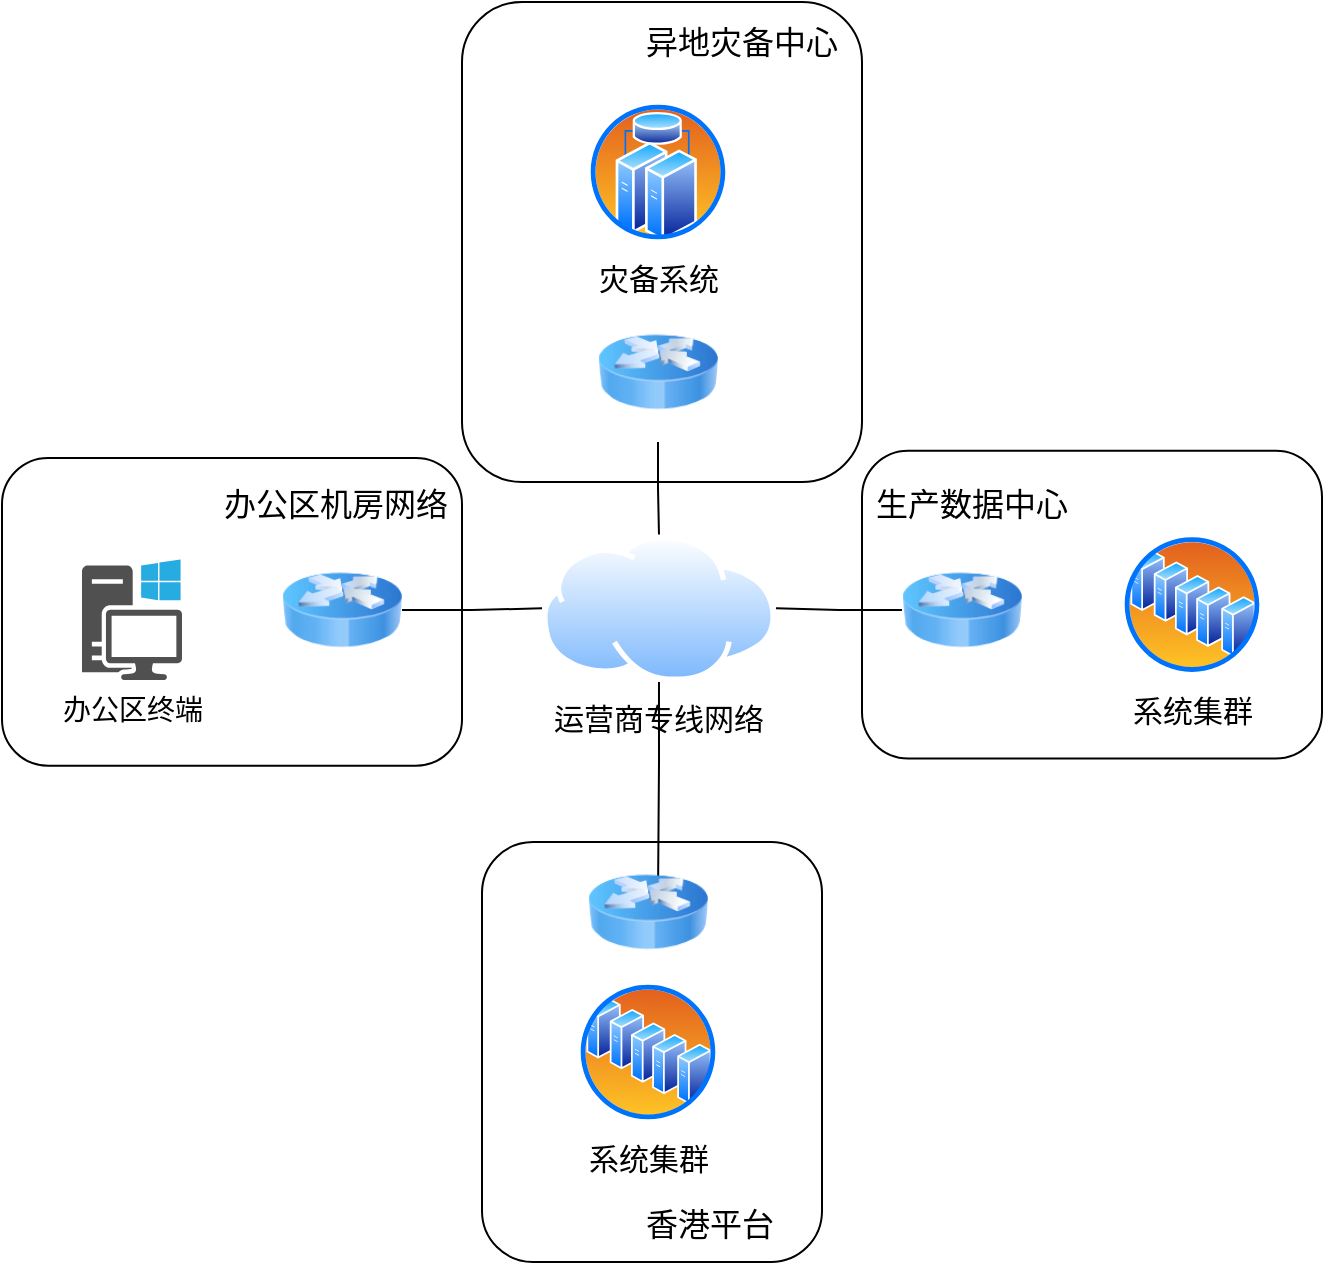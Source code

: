 <mxfile version="24.0.6" type="github">
  <diagram name="第 1 页" id="hfofDpsRbp_3FvL_8h9O">
    <mxGraphModel dx="1050" dy="549" grid="1" gridSize="10" guides="1" tooltips="1" connect="1" arrows="1" fold="1" page="1" pageScale="1" pageWidth="827" pageHeight="1169" math="0" shadow="0">
      <root>
        <mxCell id="0" />
        <mxCell id="1" parent="0" />
        <mxCell id="lmvX0gw8M-BZvWQ2kCPO-15" value="" style="rounded=1;whiteSpace=wrap;html=1;" parent="1" vertex="1">
          <mxGeometry x="50" y="318" width="230" height="153.85" as="geometry" />
        </mxCell>
        <mxCell id="lmvX0gw8M-BZvWQ2kCPO-14" value="" style="rounded=1;whiteSpace=wrap;html=1;" parent="1" vertex="1">
          <mxGeometry x="280" y="90" width="200" height="240" as="geometry" />
        </mxCell>
        <mxCell id="lmvX0gw8M-BZvWQ2kCPO-13" value="" style="rounded=1;whiteSpace=wrap;html=1;" parent="1" vertex="1">
          <mxGeometry x="480" y="314.38" width="230" height="153.85" as="geometry" />
        </mxCell>
        <mxCell id="lmvX0gw8M-BZvWQ2kCPO-7" value="" style="edgeStyle=orthogonalEdgeStyle;rounded=0;orthogonalLoop=1;jettySize=auto;html=1;endArrow=none;endFill=0;" parent="1" source="lmvX0gw8M-BZvWQ2kCPO-1" target="lmvX0gw8M-BZvWQ2kCPO-2" edge="1">
          <mxGeometry relative="1" as="geometry" />
        </mxCell>
        <mxCell id="lmvX0gw8M-BZvWQ2kCPO-1" value="" style="image;html=1;image=img/lib/clip_art/networking/Router_Icon_128x128.png" parent="1" vertex="1">
          <mxGeometry x="500" y="359" width="60" height="70" as="geometry" />
        </mxCell>
        <mxCell id="lmvX0gw8M-BZvWQ2kCPO-2" value="运营商专线网络" style="image;aspect=fixed;perimeter=ellipsePerimeter;html=1;align=center;shadow=0;dashed=0;spacingTop=3;image=img/lib/active_directory/internet_cloud.svg;fontSize=15;" parent="1" vertex="1">
          <mxGeometry x="320" y="356.3" width="116.98" height="73.7" as="geometry" />
        </mxCell>
        <mxCell id="lmvX0gw8M-BZvWQ2kCPO-5" value="" style="edgeStyle=orthogonalEdgeStyle;rounded=0;orthogonalLoop=1;jettySize=auto;html=1;endArrow=none;endFill=0;" parent="1" source="lmvX0gw8M-BZvWQ2kCPO-3" target="lmvX0gw8M-BZvWQ2kCPO-2" edge="1">
          <mxGeometry relative="1" as="geometry" />
        </mxCell>
        <mxCell id="lmvX0gw8M-BZvWQ2kCPO-3" value="" style="image;html=1;image=img/lib/clip_art/networking/Router_Icon_128x128.png" parent="1" vertex="1">
          <mxGeometry x="348" y="240" width="60" height="70" as="geometry" />
        </mxCell>
        <mxCell id="lmvX0gw8M-BZvWQ2kCPO-6" value="" style="edgeStyle=orthogonalEdgeStyle;rounded=0;orthogonalLoop=1;jettySize=auto;html=1;endArrow=none;endFill=0;" parent="1" source="lmvX0gw8M-BZvWQ2kCPO-4" target="lmvX0gw8M-BZvWQ2kCPO-2" edge="1">
          <mxGeometry relative="1" as="geometry" />
        </mxCell>
        <mxCell id="lmvX0gw8M-BZvWQ2kCPO-4" value="" style="image;html=1;image=img/lib/clip_art/networking/Router_Icon_128x128.png" parent="1" vertex="1">
          <mxGeometry x="190" y="359" width="60" height="70" as="geometry" />
        </mxCell>
        <mxCell id="lmvX0gw8M-BZvWQ2kCPO-9" value="系统集群" style="image;aspect=fixed;perimeter=ellipsePerimeter;html=1;align=center;shadow=0;dashed=0;spacingTop=3;image=img/lib/active_directory/server_farm.svg;fontSize=15;" parent="1" vertex="1">
          <mxGeometry x="610" y="356.3" width="70" height="70" as="geometry" />
        </mxCell>
        <mxCell id="lmvX0gw8M-BZvWQ2kCPO-10" value="灾备系统" style="image;aspect=fixed;perimeter=ellipsePerimeter;html=1;align=center;shadow=0;dashed=0;spacingTop=3;image=img/lib/active_directory/cluster_server.svg;fontSize=15;" parent="1" vertex="1">
          <mxGeometry x="343" y="140" width="70" height="70" as="geometry" />
        </mxCell>
        <mxCell id="lmvX0gw8M-BZvWQ2kCPO-11" value="办公区终端" style="sketch=0;pointerEvents=1;shadow=0;dashed=0;html=1;strokeColor=none;fillColor=#505050;labelPosition=center;verticalLabelPosition=bottom;verticalAlign=top;outlineConnect=0;align=center;shape=mxgraph.office.devices.workstation_pc;fontSize=14;" parent="1" vertex="1">
          <mxGeometry x="90" y="368.7" width="50" height="60.3" as="geometry" />
        </mxCell>
        <mxCell id="lmvX0gw8M-BZvWQ2kCPO-16" value="生产数据中心" style="text;strokeColor=none;align=center;fillColor=none;html=1;verticalAlign=middle;whiteSpace=wrap;rounded=0;fontSize=16;" parent="1" vertex="1">
          <mxGeometry x="485" y="326.3" width="100" height="30" as="geometry" />
        </mxCell>
        <mxCell id="lmvX0gw8M-BZvWQ2kCPO-17" value="办公区机房网络" style="text;strokeColor=none;align=center;fillColor=none;html=1;verticalAlign=middle;whiteSpace=wrap;rounded=0;fontSize=16;" parent="1" vertex="1">
          <mxGeometry x="157" y="326.3" width="120" height="30" as="geometry" />
        </mxCell>
        <mxCell id="lmvX0gw8M-BZvWQ2kCPO-18" value="异地灾备中心" style="text;strokeColor=none;align=center;fillColor=none;html=1;verticalAlign=middle;whiteSpace=wrap;rounded=0;fontSize=16;" parent="1" vertex="1">
          <mxGeometry x="360" y="95" width="120" height="30" as="geometry" />
        </mxCell>
        <mxCell id="rU_6yv-sxG3uMlHPiHH0-1" value="" style="rounded=1;whiteSpace=wrap;html=1;" vertex="1" parent="1">
          <mxGeometry x="290" y="510" width="170" height="210" as="geometry" />
        </mxCell>
        <mxCell id="rU_6yv-sxG3uMlHPiHH0-3" style="edgeStyle=orthogonalEdgeStyle;rounded=0;orthogonalLoop=1;jettySize=auto;html=1;exitX=0.5;exitY=1;exitDx=0;exitDy=0;entryX=0.583;entryY=0.429;entryDx=0;entryDy=0;entryPerimeter=0;endArrow=none;endFill=0;" edge="1" parent="1" source="lmvX0gw8M-BZvWQ2kCPO-2" target="rU_6yv-sxG3uMlHPiHH0-2">
          <mxGeometry relative="1" as="geometry" />
        </mxCell>
        <mxCell id="rU_6yv-sxG3uMlHPiHH0-2" value="" style="image;html=1;image=img/lib/clip_art/networking/Router_Icon_128x128.png" vertex="1" parent="1">
          <mxGeometry x="343" y="510" width="60" height="70" as="geometry" />
        </mxCell>
        <mxCell id="rU_6yv-sxG3uMlHPiHH0-4" value="系统集群" style="image;aspect=fixed;perimeter=ellipsePerimeter;html=1;align=center;shadow=0;dashed=0;spacingTop=3;image=img/lib/active_directory/server_farm.svg;fontSize=15;" vertex="1" parent="1">
          <mxGeometry x="338" y="580" width="70" height="70" as="geometry" />
        </mxCell>
        <mxCell id="rU_6yv-sxG3uMlHPiHH0-6" value="香港平台" style="text;strokeColor=none;align=center;fillColor=none;html=1;verticalAlign=middle;whiteSpace=wrap;rounded=0;fontSize=16;" vertex="1" parent="1">
          <mxGeometry x="354" y="686" width="100" height="30" as="geometry" />
        </mxCell>
      </root>
    </mxGraphModel>
  </diagram>
</mxfile>
